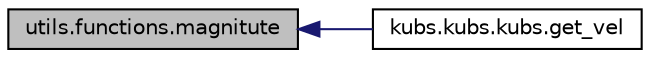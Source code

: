 digraph "utils.functions.magnitute"
{
 // INTERACTIVE_SVG=YES
  edge [fontname="Helvetica",fontsize="10",labelfontname="Helvetica",labelfontsize="10"];
  node [fontname="Helvetica",fontsize="10",shape=record];
  rankdir="LR";
  Node1 [label="utils.functions.magnitute",height=0.2,width=0.4,color="black", fillcolor="grey75", style="filled", fontcolor="black"];
  Node1 -> Node2 [dir="back",color="midnightblue",fontsize="10",style="solid",fontname="Helvetica"];
  Node2 [label="kubs.kubs.kubs.get_vel",height=0.2,width=0.4,color="black", fillcolor="white", style="filled",URL="$d3/d60/classkubs_1_1kubs_1_1kubs.html#a5590ad0e06bd98b2be70c9f765e4a281",tooltip="Gets the position. "];
}
